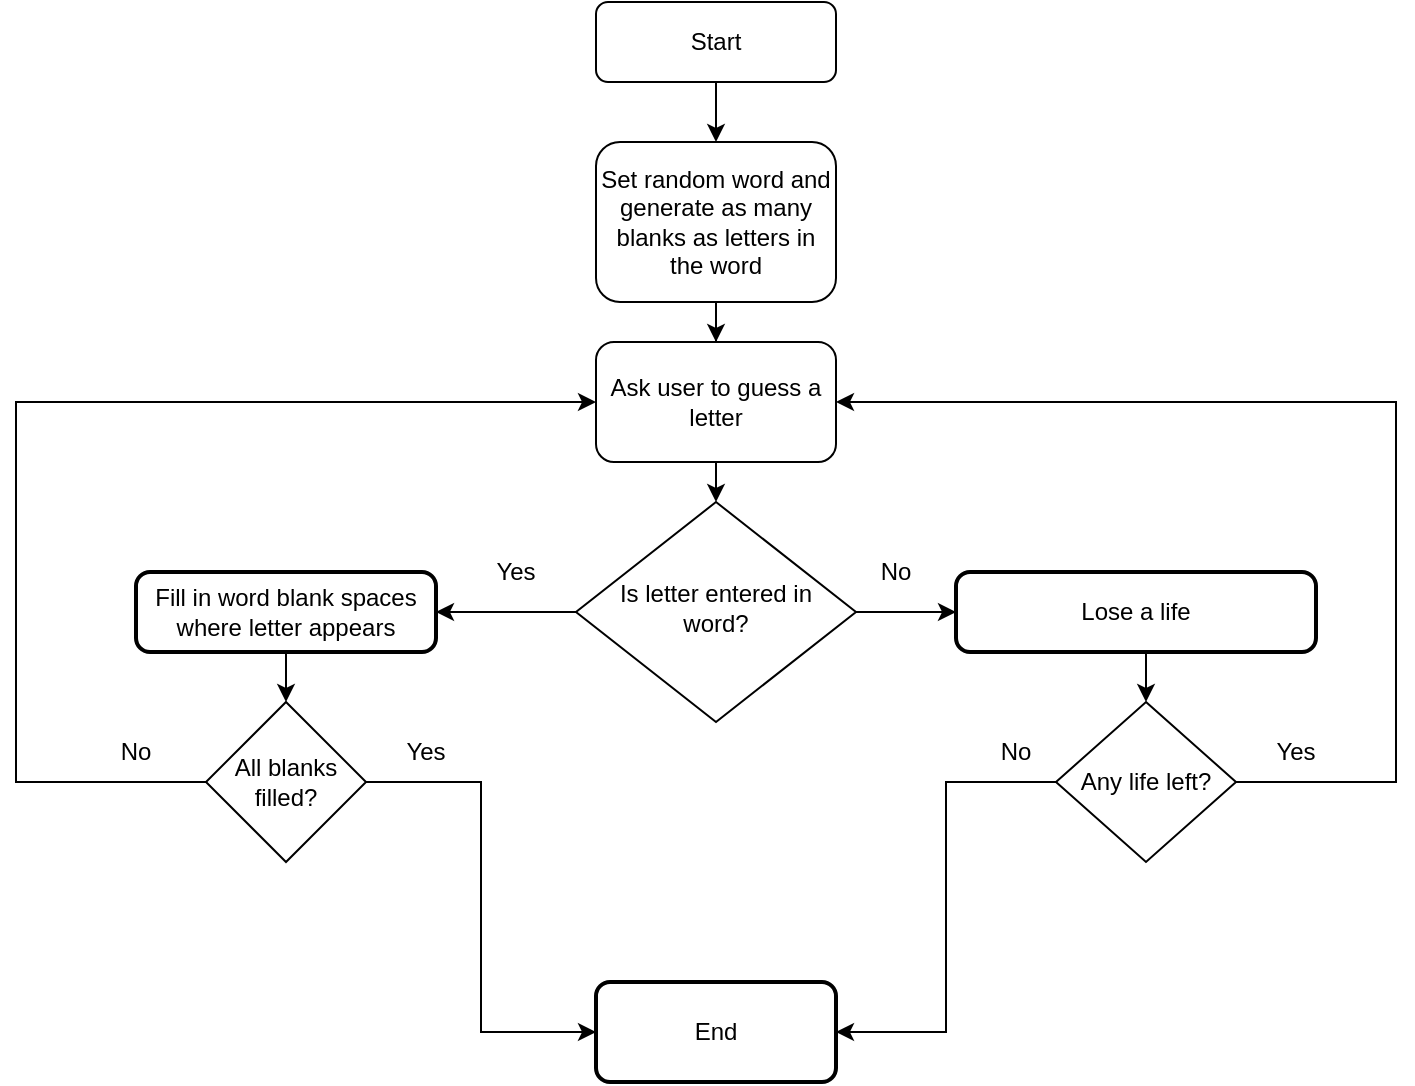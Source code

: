 <mxfile version="23.1.2" type="onedrive">
  <diagram id="C5RBs43oDa-KdzZeNtuy" name="Page-1">
    <mxGraphModel grid="1" page="1" gridSize="10" guides="1" tooltips="1" connect="1" arrows="1" fold="1" pageScale="1" pageWidth="827" pageHeight="1169" math="0" shadow="0">
      <root>
        <mxCell id="WIyWlLk6GJQsqaUBKTNV-0" />
        <mxCell id="WIyWlLk6GJQsqaUBKTNV-1" parent="WIyWlLk6GJQsqaUBKTNV-0" />
        <mxCell id="5dAZxfXFOIb-kf-8Ep2W-28" value="" style="edgeStyle=orthogonalEdgeStyle;rounded=0;orthogonalLoop=1;jettySize=auto;html=1;" edge="1" parent="WIyWlLk6GJQsqaUBKTNV-1" source="WIyWlLk6GJQsqaUBKTNV-3" target="5dAZxfXFOIb-kf-8Ep2W-27">
          <mxGeometry relative="1" as="geometry" />
        </mxCell>
        <mxCell id="WIyWlLk6GJQsqaUBKTNV-3" value="Start" style="rounded=1;whiteSpace=wrap;html=1;fontSize=12;glass=0;strokeWidth=1;shadow=0;" vertex="1" parent="WIyWlLk6GJQsqaUBKTNV-1">
          <mxGeometry x="370" y="10" width="120" height="40" as="geometry" />
        </mxCell>
        <mxCell id="5dAZxfXFOIb-kf-8Ep2W-38" style="edgeStyle=orthogonalEdgeStyle;rounded=0;orthogonalLoop=1;jettySize=auto;html=1;exitX=0;exitY=0.5;exitDx=0;exitDy=0;entryX=1;entryY=0.5;entryDx=0;entryDy=0;" edge="1" parent="WIyWlLk6GJQsqaUBKTNV-1" source="WIyWlLk6GJQsqaUBKTNV-6" target="5dAZxfXFOIb-kf-8Ep2W-6">
          <mxGeometry relative="1" as="geometry" />
        </mxCell>
        <mxCell id="5dAZxfXFOIb-kf-8Ep2W-39" style="edgeStyle=orthogonalEdgeStyle;rounded=0;orthogonalLoop=1;jettySize=auto;html=1;exitX=1;exitY=0.5;exitDx=0;exitDy=0;entryX=0;entryY=0.5;entryDx=0;entryDy=0;" edge="1" parent="WIyWlLk6GJQsqaUBKTNV-1" source="WIyWlLk6GJQsqaUBKTNV-6" target="5dAZxfXFOIb-kf-8Ep2W-7">
          <mxGeometry relative="1" as="geometry" />
        </mxCell>
        <mxCell id="WIyWlLk6GJQsqaUBKTNV-6" value="Is letter entered in word?" style="rhombus;whiteSpace=wrap;html=1;shadow=0;fontFamily=Helvetica;fontSize=12;align=center;strokeWidth=1;spacing=6;spacingTop=-4;" vertex="1" parent="WIyWlLk6GJQsqaUBKTNV-1">
          <mxGeometry x="360" y="260" width="140" height="110" as="geometry" />
        </mxCell>
        <mxCell id="5dAZxfXFOIb-kf-8Ep2W-43" style="edgeStyle=orthogonalEdgeStyle;rounded=0;orthogonalLoop=1;jettySize=auto;html=1;entryX=0.5;entryY=0;entryDx=0;entryDy=0;" edge="1" parent="WIyWlLk6GJQsqaUBKTNV-1" source="5dAZxfXFOIb-kf-8Ep2W-6" target="5dAZxfXFOIb-kf-8Ep2W-42">
          <mxGeometry relative="1" as="geometry" />
        </mxCell>
        <mxCell id="5dAZxfXFOIb-kf-8Ep2W-6" value="Fill in word blank spaces where letter appears" style="rounded=1;whiteSpace=wrap;html=1;absoluteArcSize=1;arcSize=14;strokeWidth=2;" vertex="1" parent="WIyWlLk6GJQsqaUBKTNV-1">
          <mxGeometry x="140" y="295" width="150" height="40" as="geometry" />
        </mxCell>
        <mxCell id="5dAZxfXFOIb-kf-8Ep2W-57" style="edgeStyle=orthogonalEdgeStyle;rounded=0;orthogonalLoop=1;jettySize=auto;html=1;exitX=0.5;exitY=1;exitDx=0;exitDy=0;entryX=0.5;entryY=0;entryDx=0;entryDy=0;" edge="1" parent="WIyWlLk6GJQsqaUBKTNV-1" source="5dAZxfXFOIb-kf-8Ep2W-7" target="5dAZxfXFOIb-kf-8Ep2W-55">
          <mxGeometry relative="1" as="geometry" />
        </mxCell>
        <mxCell id="5dAZxfXFOIb-kf-8Ep2W-7" value="Lose a life" style="rounded=1;whiteSpace=wrap;html=1;absoluteArcSize=1;arcSize=14;strokeWidth=2;" vertex="1" parent="WIyWlLk6GJQsqaUBKTNV-1">
          <mxGeometry x="550" y="295" width="180" height="40" as="geometry" />
        </mxCell>
        <mxCell id="5dAZxfXFOIb-kf-8Ep2W-15" style="edgeStyle=orthogonalEdgeStyle;rounded=0;orthogonalLoop=1;jettySize=auto;html=1;exitX=0.5;exitY=1;exitDx=0;exitDy=0;" edge="1" parent="WIyWlLk6GJQsqaUBKTNV-1" source="WIyWlLk6GJQsqaUBKTNV-6" target="WIyWlLk6GJQsqaUBKTNV-6">
          <mxGeometry relative="1" as="geometry" />
        </mxCell>
        <mxCell id="5dAZxfXFOIb-kf-8Ep2W-20" value="End" style="rounded=1;whiteSpace=wrap;html=1;absoluteArcSize=1;arcSize=14;strokeWidth=2;" vertex="1" parent="WIyWlLk6GJQsqaUBKTNV-1">
          <mxGeometry x="370" y="500" width="120" height="50" as="geometry" />
        </mxCell>
        <mxCell id="5dAZxfXFOIb-kf-8Ep2W-36" value="" style="edgeStyle=orthogonalEdgeStyle;rounded=0;orthogonalLoop=1;jettySize=auto;html=1;" edge="1" parent="WIyWlLk6GJQsqaUBKTNV-1" source="5dAZxfXFOIb-kf-8Ep2W-27" target="5dAZxfXFOIb-kf-8Ep2W-35">
          <mxGeometry relative="1" as="geometry" />
        </mxCell>
        <mxCell id="5dAZxfXFOIb-kf-8Ep2W-27" value="Set random word and generate as many blanks as letters in the word" style="whiteSpace=wrap;html=1;rounded=1;glass=0;strokeWidth=1;shadow=0;" vertex="1" parent="WIyWlLk6GJQsqaUBKTNV-1">
          <mxGeometry x="370" y="80" width="120" height="80" as="geometry" />
        </mxCell>
        <mxCell id="5dAZxfXFOIb-kf-8Ep2W-37" style="edgeStyle=orthogonalEdgeStyle;rounded=0;orthogonalLoop=1;jettySize=auto;html=1;exitX=0.5;exitY=1;exitDx=0;exitDy=0;entryX=0.5;entryY=0;entryDx=0;entryDy=0;" edge="1" parent="WIyWlLk6GJQsqaUBKTNV-1" source="5dAZxfXFOIb-kf-8Ep2W-35" target="WIyWlLk6GJQsqaUBKTNV-6">
          <mxGeometry relative="1" as="geometry" />
        </mxCell>
        <mxCell id="5dAZxfXFOIb-kf-8Ep2W-35" value="Ask user to guess a letter" style="whiteSpace=wrap;html=1;rounded=1;glass=0;strokeWidth=1;shadow=0;" vertex="1" parent="WIyWlLk6GJQsqaUBKTNV-1">
          <mxGeometry x="370" y="180" width="120" height="60" as="geometry" />
        </mxCell>
        <mxCell id="5dAZxfXFOIb-kf-8Ep2W-40" value="Yes" style="text;strokeColor=none;align=center;fillColor=none;html=1;verticalAlign=middle;whiteSpace=wrap;rounded=0;" vertex="1" parent="WIyWlLk6GJQsqaUBKTNV-1">
          <mxGeometry x="300" y="280" width="60" height="30" as="geometry" />
        </mxCell>
        <mxCell id="5dAZxfXFOIb-kf-8Ep2W-41" value="No" style="text;strokeColor=none;align=center;fillColor=none;html=1;verticalAlign=middle;whiteSpace=wrap;rounded=0;" vertex="1" parent="WIyWlLk6GJQsqaUBKTNV-1">
          <mxGeometry x="490" y="280" width="60" height="30" as="geometry" />
        </mxCell>
        <mxCell id="5dAZxfXFOIb-kf-8Ep2W-48" style="edgeStyle=orthogonalEdgeStyle;rounded=0;orthogonalLoop=1;jettySize=auto;html=1;exitX=0;exitY=0.5;exitDx=0;exitDy=0;entryX=0;entryY=0.5;entryDx=0;entryDy=0;" edge="1" parent="WIyWlLk6GJQsqaUBKTNV-1" source="5dAZxfXFOIb-kf-8Ep2W-42" target="5dAZxfXFOIb-kf-8Ep2W-35">
          <mxGeometry relative="1" as="geometry">
            <Array as="points">
              <mxPoint x="80" y="400" />
              <mxPoint x="80" y="210" />
            </Array>
          </mxGeometry>
        </mxCell>
        <mxCell id="5dAZxfXFOIb-kf-8Ep2W-50" style="edgeStyle=orthogonalEdgeStyle;rounded=0;orthogonalLoop=1;jettySize=auto;html=1;entryX=0;entryY=0.5;entryDx=0;entryDy=0;" edge="1" parent="WIyWlLk6GJQsqaUBKTNV-1" source="5dAZxfXFOIb-kf-8Ep2W-42" target="5dAZxfXFOIb-kf-8Ep2W-20">
          <mxGeometry relative="1" as="geometry" />
        </mxCell>
        <mxCell id="5dAZxfXFOIb-kf-8Ep2W-42" value="All blanks filled?" style="rhombus;whiteSpace=wrap;html=1;" vertex="1" parent="WIyWlLk6GJQsqaUBKTNV-1">
          <mxGeometry x="175" y="360" width="80" height="80" as="geometry" />
        </mxCell>
        <mxCell id="5dAZxfXFOIb-kf-8Ep2W-49" value="No" style="text;strokeColor=none;align=center;fillColor=none;html=1;verticalAlign=middle;whiteSpace=wrap;rounded=0;" vertex="1" parent="WIyWlLk6GJQsqaUBKTNV-1">
          <mxGeometry x="110" y="370" width="60" height="30" as="geometry" />
        </mxCell>
        <mxCell id="5dAZxfXFOIb-kf-8Ep2W-51" value="Yes" style="text;strokeColor=none;align=center;fillColor=none;html=1;verticalAlign=middle;whiteSpace=wrap;rounded=0;" vertex="1" parent="WIyWlLk6GJQsqaUBKTNV-1">
          <mxGeometry x="255" y="370" width="60" height="30" as="geometry" />
        </mxCell>
        <mxCell id="5dAZxfXFOIb-kf-8Ep2W-58" style="edgeStyle=orthogonalEdgeStyle;rounded=0;orthogonalLoop=1;jettySize=auto;html=1;entryX=1;entryY=0.5;entryDx=0;entryDy=0;" edge="1" parent="WIyWlLk6GJQsqaUBKTNV-1" source="5dAZxfXFOIb-kf-8Ep2W-55" target="5dAZxfXFOIb-kf-8Ep2W-35">
          <mxGeometry relative="1" as="geometry">
            <Array as="points">
              <mxPoint x="770" y="400" />
              <mxPoint x="770" y="210" />
            </Array>
          </mxGeometry>
        </mxCell>
        <mxCell id="5dAZxfXFOIb-kf-8Ep2W-60" style="edgeStyle=orthogonalEdgeStyle;rounded=0;orthogonalLoop=1;jettySize=auto;html=1;entryX=1;entryY=0.5;entryDx=0;entryDy=0;" edge="1" parent="WIyWlLk6GJQsqaUBKTNV-1" source="5dAZxfXFOIb-kf-8Ep2W-55" target="5dAZxfXFOIb-kf-8Ep2W-20">
          <mxGeometry relative="1" as="geometry" />
        </mxCell>
        <mxCell id="5dAZxfXFOIb-kf-8Ep2W-55" value="Any life left?" style="rhombus;whiteSpace=wrap;html=1;" vertex="1" parent="WIyWlLk6GJQsqaUBKTNV-1">
          <mxGeometry x="600" y="360" width="90" height="80" as="geometry" />
        </mxCell>
        <mxCell id="5dAZxfXFOIb-kf-8Ep2W-59" value="Yes" style="text;strokeColor=none;align=center;fillColor=none;html=1;verticalAlign=middle;whiteSpace=wrap;rounded=0;" vertex="1" parent="WIyWlLk6GJQsqaUBKTNV-1">
          <mxGeometry x="690" y="370" width="60" height="30" as="geometry" />
        </mxCell>
        <mxCell id="5dAZxfXFOIb-kf-8Ep2W-61" value="No" style="text;strokeColor=none;align=center;fillColor=none;html=1;verticalAlign=middle;whiteSpace=wrap;rounded=0;" vertex="1" parent="WIyWlLk6GJQsqaUBKTNV-1">
          <mxGeometry x="550" y="370" width="60" height="30" as="geometry" />
        </mxCell>
      </root>
    </mxGraphModel>
  </diagram>
</mxfile>
